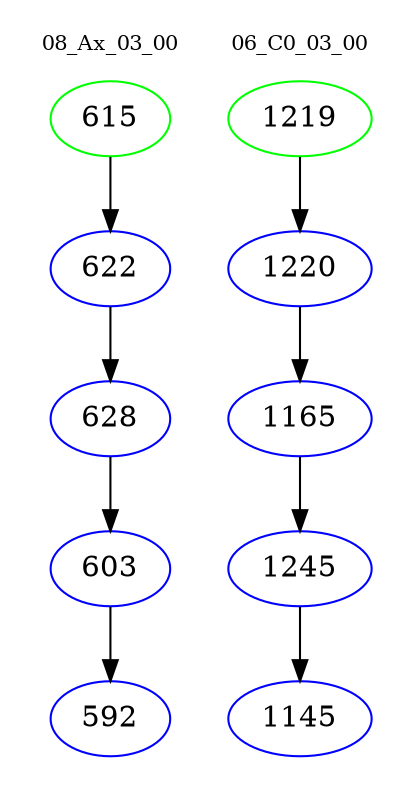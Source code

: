digraph{
subgraph cluster_0 {
color = white
label = "08_Ax_03_00";
fontsize=10;
T0_615 [label="615", color="green"]
T0_615 -> T0_622 [color="black"]
T0_622 [label="622", color="blue"]
T0_622 -> T0_628 [color="black"]
T0_628 [label="628", color="blue"]
T0_628 -> T0_603 [color="black"]
T0_603 [label="603", color="blue"]
T0_603 -> T0_592 [color="black"]
T0_592 [label="592", color="blue"]
}
subgraph cluster_1 {
color = white
label = "06_C0_03_00";
fontsize=10;
T1_1219 [label="1219", color="green"]
T1_1219 -> T1_1220 [color="black"]
T1_1220 [label="1220", color="blue"]
T1_1220 -> T1_1165 [color="black"]
T1_1165 [label="1165", color="blue"]
T1_1165 -> T1_1245 [color="black"]
T1_1245 [label="1245", color="blue"]
T1_1245 -> T1_1145 [color="black"]
T1_1145 [label="1145", color="blue"]
}
}
